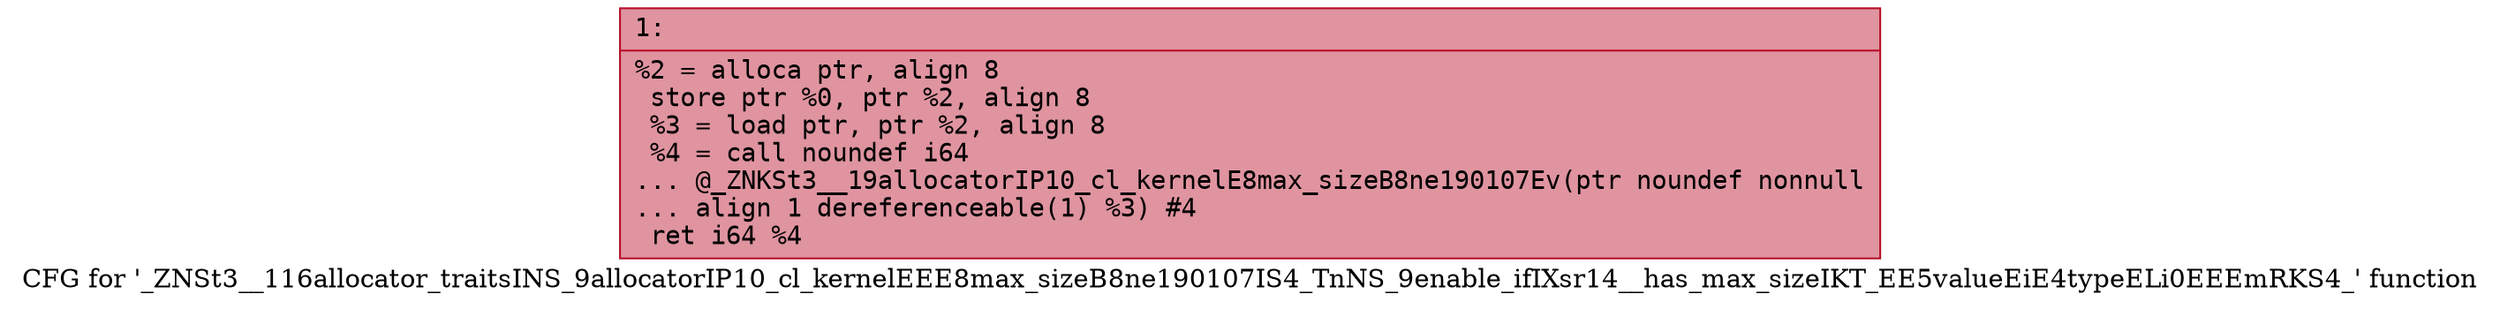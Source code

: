 digraph "CFG for '_ZNSt3__116allocator_traitsINS_9allocatorIP10_cl_kernelEEE8max_sizeB8ne190107IS4_TnNS_9enable_ifIXsr14__has_max_sizeIKT_EE5valueEiE4typeELi0EEEmRKS4_' function" {
	label="CFG for '_ZNSt3__116allocator_traitsINS_9allocatorIP10_cl_kernelEEE8max_sizeB8ne190107IS4_TnNS_9enable_ifIXsr14__has_max_sizeIKT_EE5valueEiE4typeELi0EEEmRKS4_' function";

	Node0x60000093dcc0 [shape=record,color="#b70d28ff", style=filled, fillcolor="#b70d2870" fontname="Courier",label="{1:\l|  %2 = alloca ptr, align 8\l  store ptr %0, ptr %2, align 8\l  %3 = load ptr, ptr %2, align 8\l  %4 = call noundef i64\l... @_ZNKSt3__19allocatorIP10_cl_kernelE8max_sizeB8ne190107Ev(ptr noundef nonnull\l... align 1 dereferenceable(1) %3) #4\l  ret i64 %4\l}"];
}
